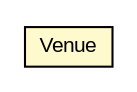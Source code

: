 #!/usr/local/bin/dot
#
# Class diagram 
# Generated by UMLGraph version R5_6-24-gf6e263 (http://www.umlgraph.org/)
#

digraph G {
	edge [fontname="arial",fontsize=10,labelfontname="arial",labelfontsize=10];
	node [fontname="arial",fontsize=10,shape=plaintext];
	nodesep=0.25;
	ranksep=0.5;
	// net.trajano.doxdb.sample.json.Venue
	c78 [label=<<table title="net.trajano.doxdb.sample.json.Venue" border="0" cellborder="1" cellspacing="0" cellpadding="2" port="p" bgcolor="lemonChiffon" href="./Venue.html">
		<tr><td><table border="0" cellspacing="0" cellpadding="1">
<tr><td align="center" balign="center"> Venue </td></tr>
		</table></td></tr>
		</table>>, URL="./Venue.html", fontname="arial", fontcolor="black", fontsize=10.0];
}

